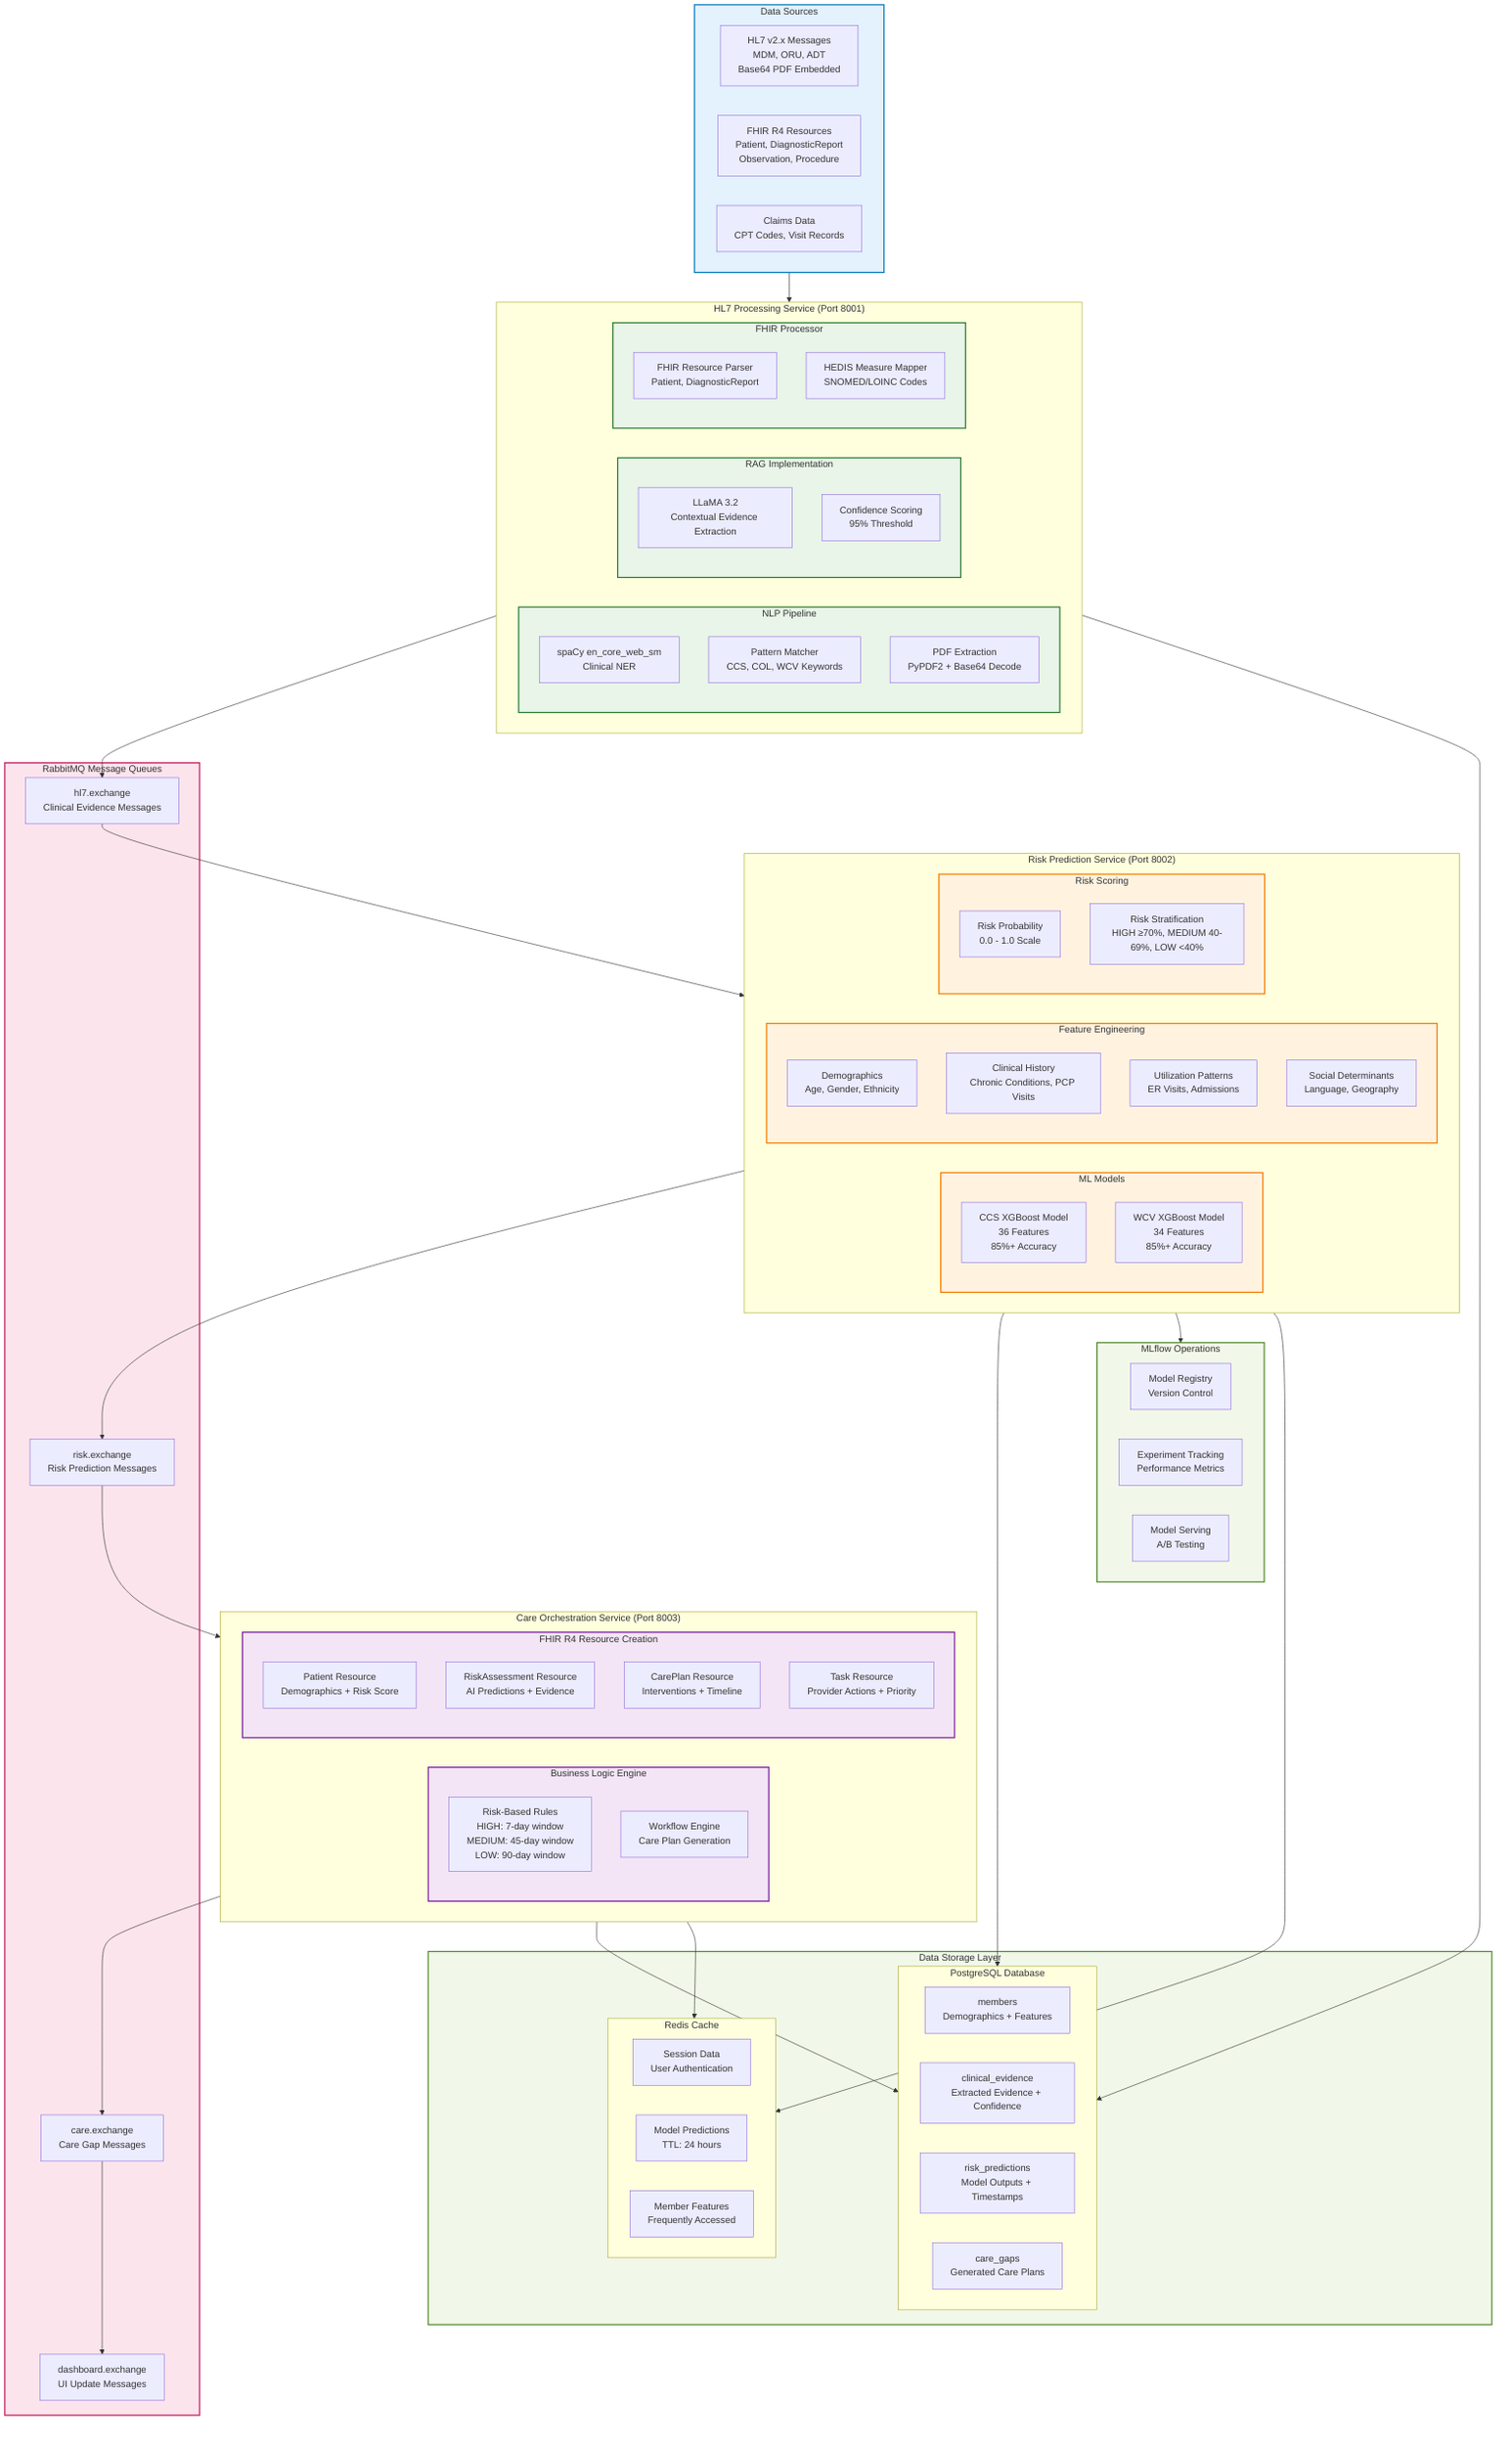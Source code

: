 flowchart TB
    %% Input Sources
    subgraph Sources["Data Sources"]
        HL7Msg[HL7 v2.x Messages<br/>MDM, ORU, ADT<br/>Base64 PDF Embedded]
        FHIRRes[FHIR R4 Resources<br/>Patient, DiagnosticReport<br/>Observation, Procedure]
        ClaimsData[Claims Data<br/>CPT Codes, Visit Records]
    end
    
    %% HL7 Processing Service Detail
    subgraph HL7Detail["HL7 Processing Service (Port 8001)"]
        subgraph NLP["NLP Pipeline"]
            SpaCy[spaCy en_core_web_sm<br/>Clinical NER]
            Matcher[Pattern Matcher<br/>CCS, COL, WCV Keywords]
            PDFExtract[PDF Extraction<br/>PyPDF2 + Base64 Decode]
        end
        
        subgraph RAG["RAG Implementation"]
            LLaMA[LLaMA 3.2<br/>Contextual Evidence Extraction]
            ConfidenceScore[Confidence Scoring<br/>95% Threshold]
        end
        
        subgraph FHIRProc["FHIR Processor"]
            ResourceParser[FHIR Resource Parser<br/>Patient, DiagnosticReport]
            HEDISMapper[HEDIS Measure Mapper<br/>SNOMED/LOINC Codes]
        end
    end
    
    %% Risk Prediction Service Detail
    subgraph RiskDetail["Risk Prediction Service (Port 8002)"]
        subgraph Models["ML Models"]
            CCSModel[CCS XGBoost Model<br/>36 Features<br/>85%+ Accuracy]
            WCVModel[WCV XGBoost Model<br/>34 Features<br/>85%+ Accuracy]
        end
        
        subgraph Features["Feature Engineering"]
            Demographics[Demographics<br/>Age, Gender, Ethnicity]
            Clinical[Clinical History<br/>Chronic Conditions, PCP Visits]
            Utilization[Utilization Patterns<br/>ER Visits, Admissions]
            Social[Social Determinants<br/>Language, Geography]
        end
        
        subgraph Scoring["Risk Scoring"]
            Probability[Risk Probability<br/>0.0 - 1.0 Scale]
            Stratification[Risk Stratification<br/>HIGH ≥70%, MEDIUM 40-69%, LOW <40%]
        end
    end
    
    %% Care Orchestration Service Detail
    subgraph CareDetail["Care Orchestration Service (Port 8003)"]
        subgraph BusinessLogic["Business Logic Engine"]
            RiskRules[Risk-Based Rules<br/>HIGH: 7-day window<br/>MEDIUM: 45-day window<br/>LOW: 90-day window]
            WorkflowEngine[Workflow Engine<br/>Care Plan Generation]
        end
        
        subgraph FHIRCreation["FHIR R4 Resource Creation"]
            PatientRes[Patient Resource<br/>Demographics + Risk Score]
            RiskAssess[RiskAssessment Resource<br/>AI Predictions + Evidence]
            CarePlan[CarePlan Resource<br/>Interventions + Timeline]
            TaskRes[Task Resource<br/>Provider Actions + Priority]
        end
    end
    
    %% Message Queues Detail
    subgraph Messaging["RabbitMQ Message Queues"]
        HL7Exchange[hl7.exchange<br/>Clinical Evidence Messages]
        RiskExchange[risk.exchange<br/>Risk Prediction Messages]
        CareExchange[care.exchange<br/>Care Gap Messages]
        DashExchange[dashboard.exchange<br/>UI Update Messages]
    end
    
    %% Data Storage Detail
    subgraph Storage["Data Storage Layer"]
        subgraph PGDB["PostgreSQL Database"]
            MemberTable[members<br/>Demographics + Features]
            EvidenceTable[clinical_evidence<br/>Extracted Evidence + Confidence]
            PredictionTable[risk_predictions<br/>Model Outputs + Timestamps]
            CareGapTable[care_gaps<br/>Generated Care Plans]
        end
        
        subgraph RedisCache["Redis Cache"]
            SessionCache[Session Data<br/>User Authentication]
            ModelCache[Model Predictions<br/>TTL: 24 hours]
            FeatureCache[Member Features<br/>Frequently Accessed]
        end
    end
    
    %% ML Operations Detail
    subgraph MLOps["MLflow Operations"]
        ModelRegistry[Model Registry<br/>Version Control]
        ExperimentTrack[Experiment Tracking<br/>Performance Metrics]
        ModelServing[Model Serving<br/>A/B Testing]
    end
    
    %% Data Flow
    Sources --> HL7Detail
    HL7Detail --> HL7Exchange
    HL7Exchange --> RiskDetail
    RiskDetail --> RiskExchange
    RiskExchange --> CareDetail
    CareDetail --> CareExchange
    CareExchange --> DashExchange
    
    %% Storage Connections
    HL7Detail --> PGDB
    RiskDetail --> PGDB
    CareDetail --> PGDB
    RiskDetail --> MLOps
    
    %% Cache Connections
    RiskDetail --> RedisCache
    CareDetail --> RedisCache
    
    %% Styling
    classDef source fill:#e3f2fd,stroke:#0277bd,stroke-width:2px
    classDef nlp fill:#e8f5e8,stroke:#2e7d32,stroke-width:2px
    classDef ml fill:#fff3e0,stroke:#f57c00,stroke-width:2px
    classDef fhir fill:#f3e5f5,stroke:#7b1fa2,stroke-width:2px
    classDef queue fill:#fce4ec,stroke:#c2185b,stroke-width:2px
    classDef storage fill:#f1f8e9,stroke:#558b2f,stroke-width:2px
    
    class Sources source
    class NLP,RAG,FHIRProc nlp
    class Models,Features,Scoring ml
    class BusinessLogic,FHIRCreation fhir
    class Messaging queue
    class Storage,MLOps storage